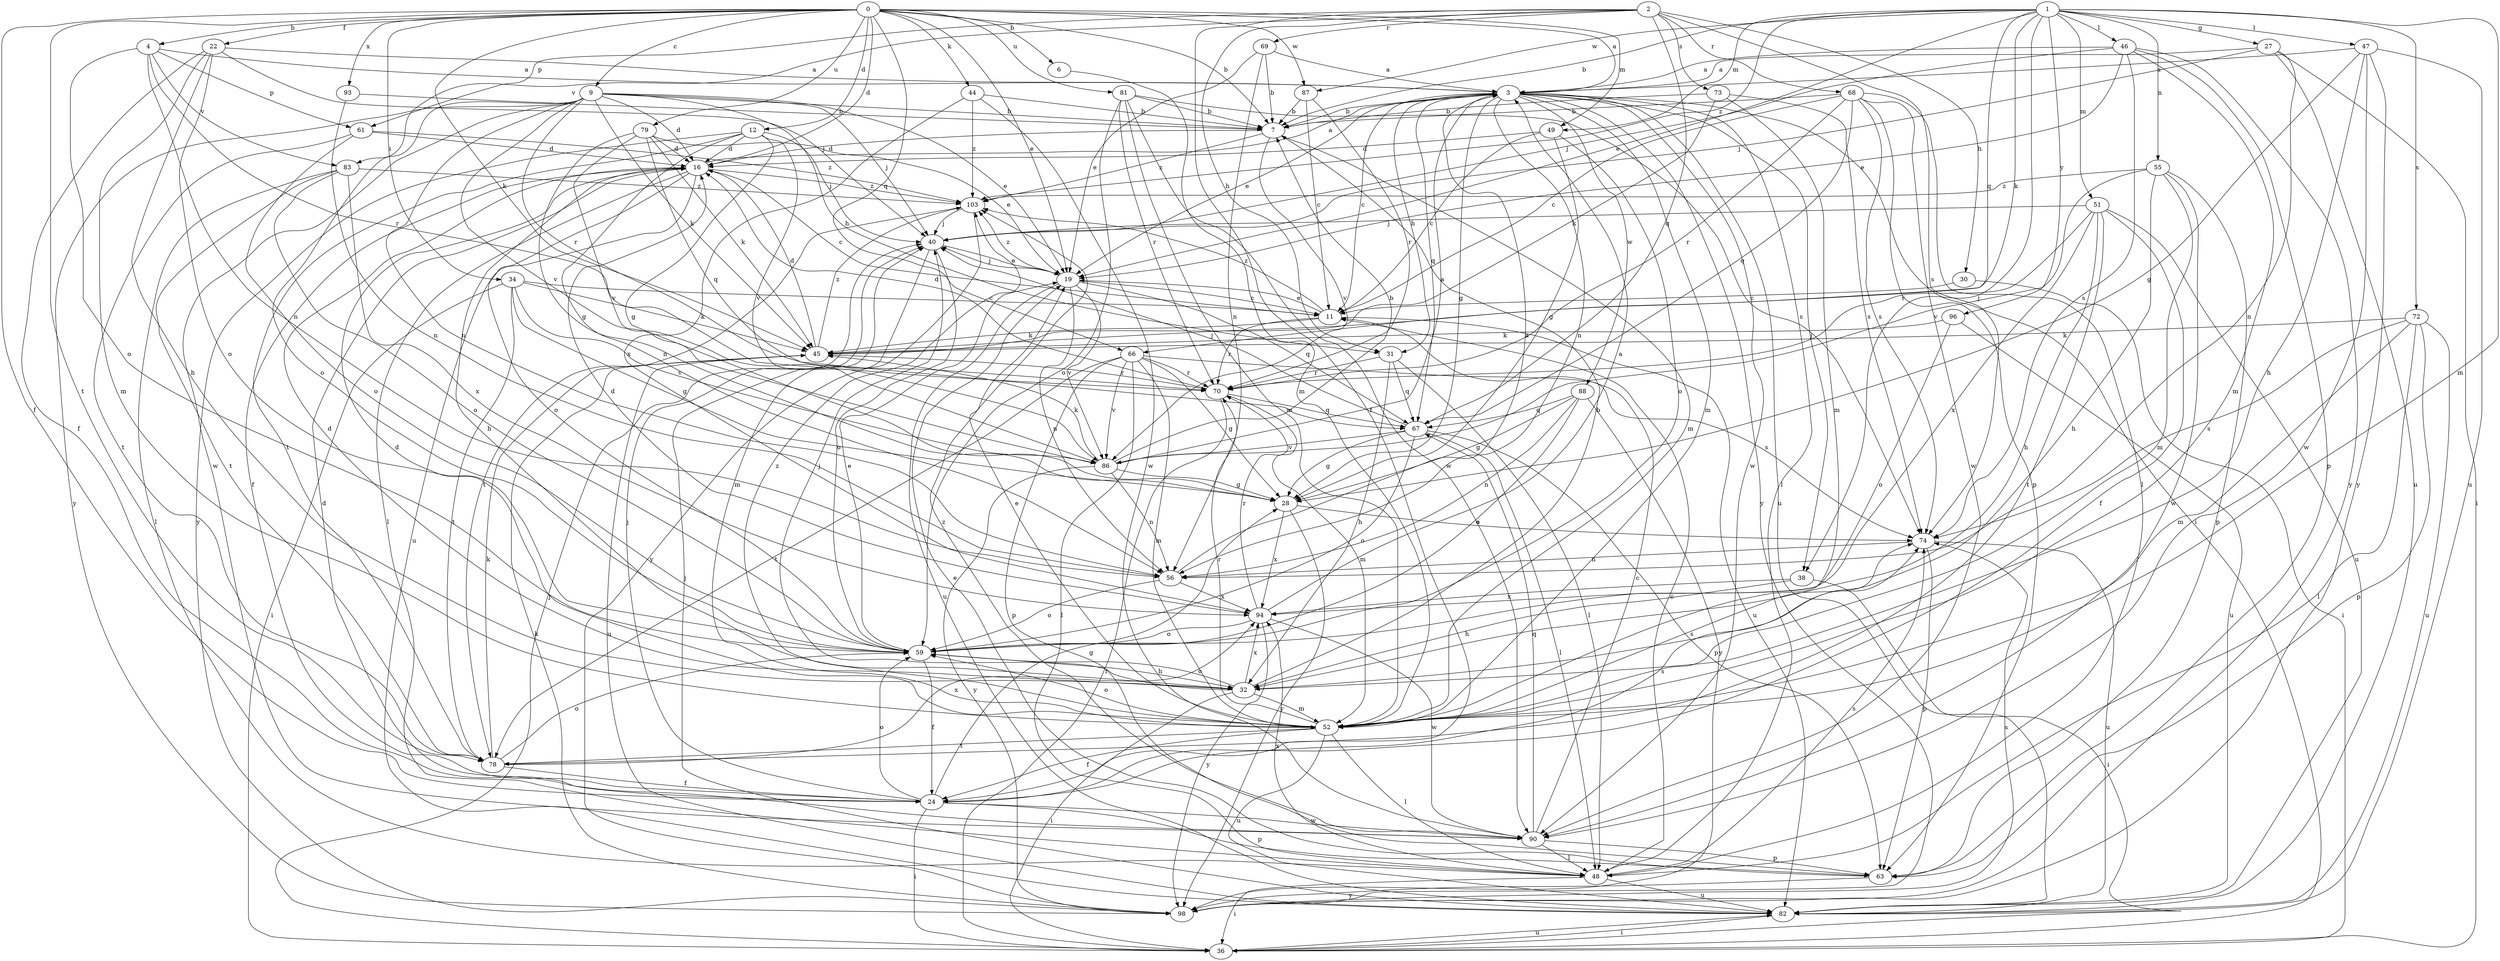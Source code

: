 strict digraph  {
0;
1;
2;
3;
4;
6;
7;
9;
11;
12;
16;
19;
22;
24;
27;
28;
30;
31;
32;
34;
36;
38;
40;
44;
45;
46;
47;
48;
49;
51;
52;
55;
56;
59;
61;
63;
66;
67;
68;
69;
70;
72;
73;
74;
78;
79;
81;
82;
83;
86;
87;
88;
90;
93;
94;
96;
98;
103;
0 -> 3  [label=a];
0 -> 4  [label=b];
0 -> 6  [label=b];
0 -> 7  [label=b];
0 -> 9  [label=c];
0 -> 12  [label=d];
0 -> 16  [label=d];
0 -> 19  [label=e];
0 -> 22  [label=f];
0 -> 24  [label=f];
0 -> 34  [label=i];
0 -> 44  [label=k];
0 -> 45  [label=k];
0 -> 49  [label=m];
0 -> 66  [label=q];
0 -> 78  [label=t];
0 -> 79  [label=u];
0 -> 81  [label=u];
0 -> 87  [label=w];
0 -> 93  [label=x];
1 -> 7  [label=b];
1 -> 19  [label=e];
1 -> 27  [label=g];
1 -> 38  [label=j];
1 -> 45  [label=k];
1 -> 46  [label=l];
1 -> 47  [label=l];
1 -> 49  [label=m];
1 -> 51  [label=m];
1 -> 52  [label=m];
1 -> 55  [label=n];
1 -> 66  [label=q];
1 -> 72  [label=s];
1 -> 87  [label=w];
1 -> 96  [label=y];
1 -> 103  [label=z];
2 -> 24  [label=f];
2 -> 30  [label=h];
2 -> 31  [label=h];
2 -> 61  [label=p];
2 -> 67  [label=q];
2 -> 68  [label=r];
2 -> 69  [label=r];
2 -> 73  [label=s];
2 -> 74  [label=s];
2 -> 83  [label=v];
3 -> 7  [label=b];
3 -> 11  [label=c];
3 -> 19  [label=e];
3 -> 28  [label=g];
3 -> 31  [label=h];
3 -> 36  [label=i];
3 -> 38  [label=j];
3 -> 48  [label=l];
3 -> 52  [label=m];
3 -> 56  [label=n];
3 -> 67  [label=q];
3 -> 82  [label=u];
3 -> 88  [label=w];
3 -> 90  [label=w];
3 -> 98  [label=y];
4 -> 3  [label=a];
4 -> 56  [label=n];
4 -> 59  [label=o];
4 -> 61  [label=p];
4 -> 70  [label=r];
4 -> 83  [label=v];
6 -> 52  [label=m];
7 -> 16  [label=d];
7 -> 52  [label=m];
7 -> 86  [label=v];
7 -> 103  [label=z];
9 -> 7  [label=b];
9 -> 16  [label=d];
9 -> 19  [label=e];
9 -> 31  [label=h];
9 -> 40  [label=j];
9 -> 45  [label=k];
9 -> 56  [label=n];
9 -> 59  [label=o];
9 -> 70  [label=r];
9 -> 86  [label=v];
9 -> 90  [label=w];
9 -> 98  [label=y];
11 -> 19  [label=e];
11 -> 45  [label=k];
11 -> 70  [label=r];
11 -> 82  [label=u];
11 -> 103  [label=z];
12 -> 16  [label=d];
12 -> 28  [label=g];
12 -> 40  [label=j];
12 -> 56  [label=n];
12 -> 78  [label=t];
12 -> 86  [label=v];
12 -> 98  [label=y];
16 -> 3  [label=a];
16 -> 11  [label=c];
16 -> 24  [label=f];
16 -> 32  [label=h];
16 -> 48  [label=l];
16 -> 59  [label=o];
16 -> 82  [label=u];
16 -> 103  [label=z];
19 -> 11  [label=c];
19 -> 40  [label=j];
19 -> 56  [label=n];
19 -> 67  [label=q];
19 -> 82  [label=u];
19 -> 86  [label=v];
19 -> 103  [label=z];
22 -> 3  [label=a];
22 -> 24  [label=f];
22 -> 32  [label=h];
22 -> 40  [label=j];
22 -> 52  [label=m];
22 -> 59  [label=o];
24 -> 28  [label=g];
24 -> 36  [label=i];
24 -> 40  [label=j];
24 -> 59  [label=o];
24 -> 63  [label=p];
24 -> 74  [label=s];
24 -> 90  [label=w];
27 -> 3  [label=a];
27 -> 36  [label=i];
27 -> 40  [label=j];
27 -> 56  [label=n];
27 -> 82  [label=u];
28 -> 74  [label=s];
28 -> 94  [label=x];
28 -> 98  [label=y];
30 -> 11  [label=c];
30 -> 36  [label=i];
31 -> 32  [label=h];
31 -> 48  [label=l];
31 -> 67  [label=q];
31 -> 70  [label=r];
32 -> 7  [label=b];
32 -> 16  [label=d];
32 -> 36  [label=i];
32 -> 40  [label=j];
32 -> 52  [label=m];
32 -> 59  [label=o];
32 -> 94  [label=x];
34 -> 11  [label=c];
34 -> 28  [label=g];
34 -> 36  [label=i];
34 -> 45  [label=k];
34 -> 78  [label=t];
34 -> 86  [label=v];
36 -> 40  [label=j];
36 -> 82  [label=u];
38 -> 32  [label=h];
38 -> 36  [label=i];
38 -> 94  [label=x];
40 -> 19  [label=e];
40 -> 52  [label=m];
40 -> 59  [label=o];
44 -> 7  [label=b];
44 -> 90  [label=w];
44 -> 94  [label=x];
44 -> 103  [label=z];
45 -> 16  [label=d];
45 -> 70  [label=r];
45 -> 82  [label=u];
45 -> 103  [label=z];
46 -> 3  [label=a];
46 -> 19  [label=e];
46 -> 40  [label=j];
46 -> 52  [label=m];
46 -> 63  [label=p];
46 -> 74  [label=s];
46 -> 98  [label=y];
47 -> 3  [label=a];
47 -> 28  [label=g];
47 -> 32  [label=h];
47 -> 82  [label=u];
47 -> 90  [label=w];
47 -> 98  [label=y];
48 -> 11  [label=c];
48 -> 36  [label=i];
48 -> 74  [label=s];
48 -> 82  [label=u];
48 -> 94  [label=x];
49 -> 11  [label=c];
49 -> 16  [label=d];
49 -> 28  [label=g];
49 -> 59  [label=o];
51 -> 24  [label=f];
51 -> 32  [label=h];
51 -> 40  [label=j];
51 -> 70  [label=r];
51 -> 78  [label=t];
51 -> 82  [label=u];
51 -> 94  [label=x];
52 -> 16  [label=d];
52 -> 19  [label=e];
52 -> 24  [label=f];
52 -> 48  [label=l];
52 -> 59  [label=o];
52 -> 70  [label=r];
52 -> 74  [label=s];
52 -> 78  [label=t];
52 -> 82  [label=u];
52 -> 103  [label=z];
55 -> 32  [label=h];
55 -> 52  [label=m];
55 -> 63  [label=p];
55 -> 86  [label=v];
55 -> 90  [label=w];
55 -> 103  [label=z];
56 -> 3  [label=a];
56 -> 59  [label=o];
56 -> 94  [label=x];
59 -> 19  [label=e];
59 -> 24  [label=f];
59 -> 32  [label=h];
61 -> 16  [label=d];
61 -> 59  [label=o];
61 -> 78  [label=t];
61 -> 103  [label=z];
63 -> 19  [label=e];
63 -> 98  [label=y];
66 -> 28  [label=g];
66 -> 48  [label=l];
66 -> 52  [label=m];
66 -> 63  [label=p];
66 -> 70  [label=r];
66 -> 74  [label=s];
66 -> 78  [label=t];
66 -> 86  [label=v];
67 -> 28  [label=g];
67 -> 40  [label=j];
67 -> 48  [label=l];
67 -> 59  [label=o];
67 -> 63  [label=p];
67 -> 86  [label=v];
68 -> 7  [label=b];
68 -> 11  [label=c];
68 -> 48  [label=l];
68 -> 63  [label=p];
68 -> 67  [label=q];
68 -> 70  [label=r];
68 -> 74  [label=s];
68 -> 90  [label=w];
69 -> 3  [label=a];
69 -> 7  [label=b];
69 -> 19  [label=e];
69 -> 56  [label=n];
70 -> 16  [label=d];
70 -> 36  [label=i];
70 -> 52  [label=m];
70 -> 67  [label=q];
72 -> 45  [label=k];
72 -> 48  [label=l];
72 -> 52  [label=m];
72 -> 63  [label=p];
72 -> 74  [label=s];
72 -> 82  [label=u];
73 -> 7  [label=b];
73 -> 45  [label=k];
73 -> 52  [label=m];
73 -> 74  [label=s];
74 -> 56  [label=n];
74 -> 63  [label=p];
74 -> 82  [label=u];
78 -> 24  [label=f];
78 -> 45  [label=k];
78 -> 59  [label=o];
78 -> 94  [label=x];
79 -> 16  [label=d];
79 -> 19  [label=e];
79 -> 28  [label=g];
79 -> 45  [label=k];
79 -> 67  [label=q];
79 -> 86  [label=v];
81 -> 7  [label=b];
81 -> 52  [label=m];
81 -> 59  [label=o];
81 -> 70  [label=r];
81 -> 74  [label=s];
81 -> 90  [label=w];
82 -> 36  [label=i];
82 -> 40  [label=j];
83 -> 48  [label=l];
83 -> 59  [label=o];
83 -> 78  [label=t];
83 -> 94  [label=x];
83 -> 103  [label=z];
86 -> 3  [label=a];
86 -> 7  [label=b];
86 -> 28  [label=g];
86 -> 45  [label=k];
86 -> 56  [label=n];
86 -> 98  [label=y];
87 -> 7  [label=b];
87 -> 11  [label=c];
87 -> 70  [label=r];
88 -> 28  [label=g];
88 -> 56  [label=n];
88 -> 59  [label=o];
88 -> 67  [label=q];
88 -> 98  [label=y];
90 -> 11  [label=c];
90 -> 16  [label=d];
90 -> 48  [label=l];
90 -> 63  [label=p];
90 -> 67  [label=q];
90 -> 103  [label=z];
93 -> 7  [label=b];
93 -> 56  [label=n];
94 -> 3  [label=a];
94 -> 16  [label=d];
94 -> 59  [label=o];
94 -> 70  [label=r];
94 -> 90  [label=w];
94 -> 98  [label=y];
96 -> 45  [label=k];
96 -> 59  [label=o];
96 -> 82  [label=u];
98 -> 45  [label=k];
98 -> 74  [label=s];
103 -> 40  [label=j];
103 -> 78  [label=t];
103 -> 98  [label=y];
}
